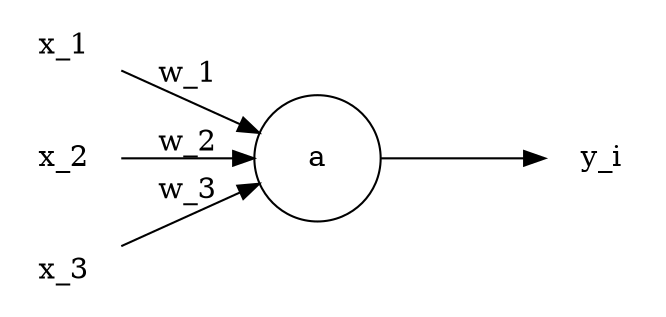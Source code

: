 
digraph structs {

    graph [rankdir=LR];
    node [shape=plaintext];

       
    x_1  -> a [label = w_1];
    x_2  -> a [label = w_2];
    x_3  -> a [label = w_3];
     

    a[shape=circle texlbl="$\sum_{i=1}^{n} x_i w_i $" margin="0.2"];

    a -> y_i[label=" ", texlbl="$f \left( \sum_{i=1}^{n} x_i w_i \right) $" minlen=2];
    

}

